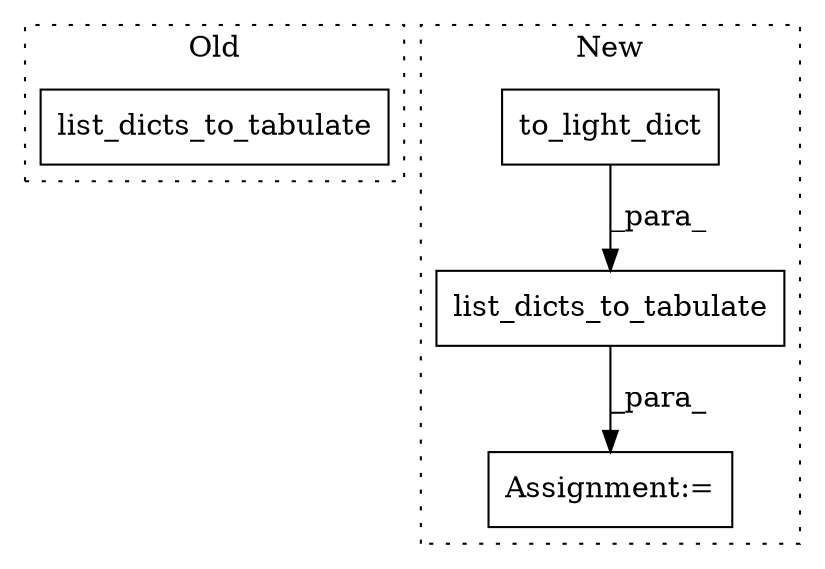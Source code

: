 digraph G {
subgraph cluster0 {
1 [label="list_dicts_to_tabulate" a="32" s="10407,10553" l="34,-5" shape="box"];
label = "Old";
style="dotted";
}
subgraph cluster1 {
2 [label="to_light_dict" a="32" s="10482" l="15" shape="box"];
3 [label="list_dicts_to_tabulate" a="32" s="10607,10637" l="23,1" shape="box"];
4 [label="Assignment:=" a="7" s="10606" l="1" shape="box"];
label = "New";
style="dotted";
}
2 -> 3 [label="_para_"];
3 -> 4 [label="_para_"];
}
